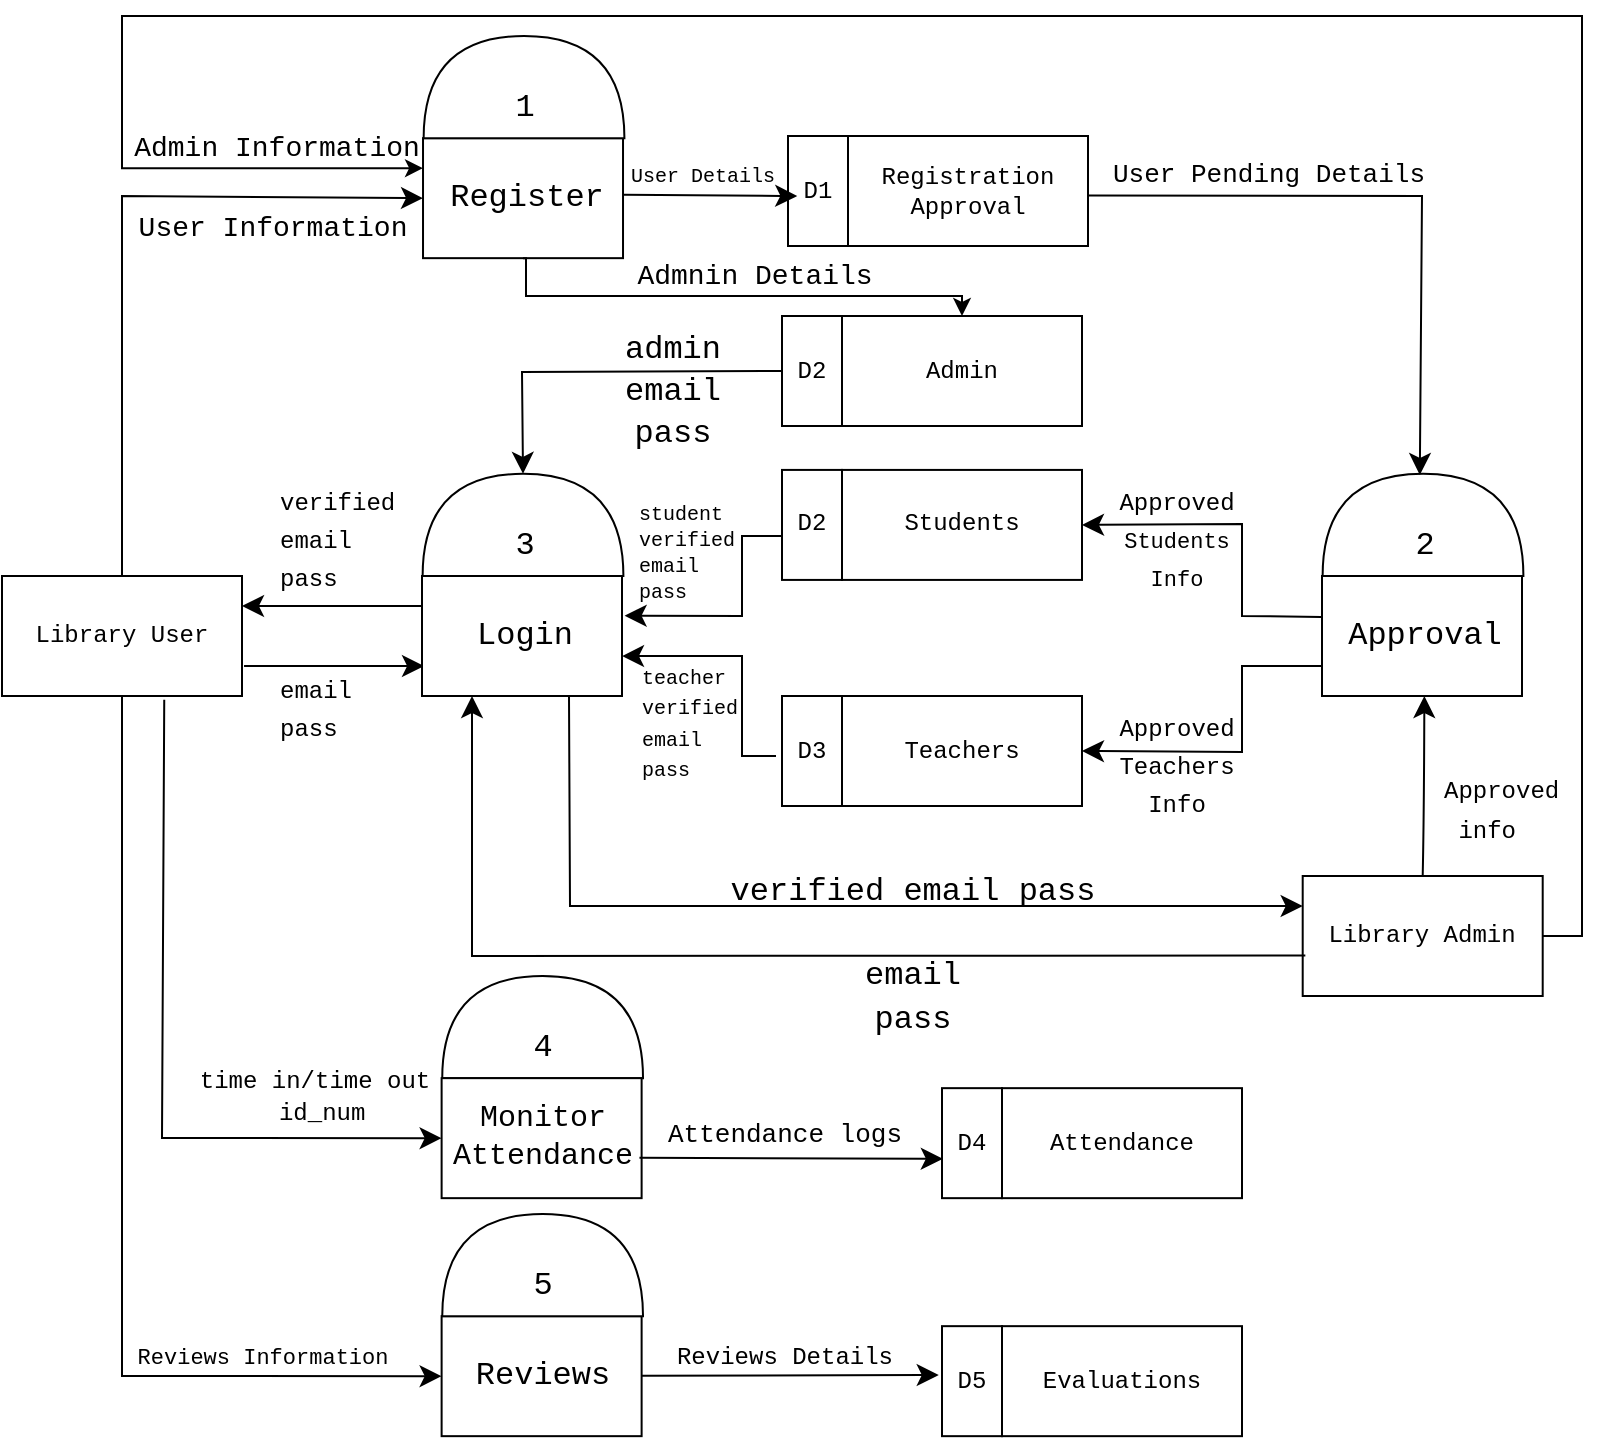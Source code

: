 <mxfile version="24.7.17">
  <diagram name="Page-1" id="GqMZiqfUwNPtbt659hKj">
    <mxGraphModel dx="2457" dy="1057" grid="1" gridSize="10" guides="1" tooltips="1" connect="1" arrows="1" fold="1" page="0" pageScale="1" pageWidth="827" pageHeight="1169" math="0" shadow="0">
      <root>
        <mxCell id="0" />
        <mxCell id="1" parent="0" />
        <mxCell id="muXEsNCiM2LmNspon1gy-124" style="edgeStyle=none;curved=0;rounded=0;orthogonalLoop=1;jettySize=auto;html=1;strokeColor=default;align=center;verticalAlign=middle;fontFamily=Helvetica;fontSize=12;fontColor=default;labelBackgroundColor=default;startSize=8;endArrow=classic;endSize=8;" parent="1" edge="1">
          <mxGeometry relative="1" as="geometry">
            <mxPoint x="-698.98" y="15" as="sourcePoint" />
            <mxPoint x="-608.98" y="15" as="targetPoint" />
          </mxGeometry>
        </mxCell>
        <mxCell id="muXEsNCiM2LmNspon1gy-2" value="Library User" style="rounded=0;whiteSpace=wrap;html=1;fontFamily=Courier New;" parent="1" vertex="1">
          <mxGeometry x="-820" y="-30" width="120" height="60" as="geometry" />
        </mxCell>
        <mxCell id="muXEsNCiM2LmNspon1gy-8" value="" style="rounded=0;whiteSpace=wrap;html=1;fontFamily=Courier New;" parent="1" vertex="1">
          <mxGeometry x="-610" y="-30" width="100" height="60" as="geometry" />
        </mxCell>
        <mxCell id="muXEsNCiM2LmNspon1gy-9" value="" style="shape=or;whiteSpace=wrap;html=1;rotation=-90;fontFamily=Courier New;" parent="1" vertex="1">
          <mxGeometry x="-585.04" y="-105.73" width="51.09" height="100.39" as="geometry" />
        </mxCell>
        <mxCell id="muXEsNCiM2LmNspon1gy-10" style="edgeStyle=none;curved=1;rounded=0;orthogonalLoop=1;jettySize=auto;html=1;exitX=0;exitY=0.5;exitDx=0;exitDy=0;fontSize=12;startSize=8;endSize=8;fontFamily=Courier New;" parent="1" source="muXEsNCiM2LmNspon1gy-8" target="muXEsNCiM2LmNspon1gy-8" edge="1">
          <mxGeometry relative="1" as="geometry" />
        </mxCell>
        <mxCell id="muXEsNCiM2LmNspon1gy-11" value="3" style="text;html=1;align=center;verticalAlign=middle;resizable=0;points=[];autosize=1;strokeColor=none;fillColor=none;fontSize=16;fontFamily=Courier New;" parent="1" vertex="1">
          <mxGeometry x="-574.49" y="-60" width="30" height="30" as="geometry" />
        </mxCell>
        <mxCell id="muXEsNCiM2LmNspon1gy-21" value="Login" style="text;html=1;align=center;verticalAlign=middle;resizable=0;points=[];autosize=1;strokeColor=none;fillColor=none;fontSize=16;fontFamily=Courier New;" parent="1" vertex="1">
          <mxGeometry x="-593.98" y="-15.0" width="70" height="30" as="geometry" />
        </mxCell>
        <mxCell id="muXEsNCiM2LmNspon1gy-25" value="" style="endArrow=classic;html=1;rounded=0;fontSize=12;startSize=8;endSize=8;curved=0;exitX=0.5;exitY=0;exitDx=0;exitDy=0;entryX=0;entryY=0.5;entryDx=0;entryDy=0;fontFamily=Courier New;" parent="1" source="muXEsNCiM2LmNspon1gy-2" target="muXEsNCiM2LmNspon1gy-3" edge="1">
          <mxGeometry width="50" height="50" relative="1" as="geometry">
            <mxPoint x="-630" y="-50" as="sourcePoint" />
            <mxPoint x="-580" y="-100" as="targetPoint" />
            <Array as="points">
              <mxPoint x="-760" y="-220" />
            </Array>
          </mxGeometry>
        </mxCell>
        <mxCell id="muXEsNCiM2LmNspon1gy-26" value="&lt;font style=&quot;font-size: 14px;&quot;&gt;User Information&lt;/font&gt;" style="text;html=1;align=center;verticalAlign=middle;resizable=0;points=[];autosize=1;strokeColor=none;fillColor=none;fontSize=14;fontFamily=Courier New;" parent="1" vertex="1">
          <mxGeometry x="-765.19" y="-218.92" width="160" height="30" as="geometry" />
        </mxCell>
        <mxCell id="9JssauwYzr97pgD70qF6-2" style="edgeStyle=orthogonalEdgeStyle;rounded=0;orthogonalLoop=1;jettySize=auto;html=1;exitX=1;exitY=0.5;exitDx=0;exitDy=0;entryX=0;entryY=0.25;entryDx=0;entryDy=0;" edge="1" parent="1" source="muXEsNCiM2LmNspon1gy-27" target="muXEsNCiM2LmNspon1gy-3">
          <mxGeometry relative="1" as="geometry">
            <Array as="points">
              <mxPoint x="-30" y="150" />
              <mxPoint x="-30" y="-310" />
              <mxPoint x="-760" y="-310" />
              <mxPoint x="-760" y="-234" />
            </Array>
          </mxGeometry>
        </mxCell>
        <mxCell id="muXEsNCiM2LmNspon1gy-27" value="Library Admin" style="rounded=0;whiteSpace=wrap;html=1;fontFamily=Courier New;" parent="1" vertex="1">
          <mxGeometry x="-169.65" y="120" width="120" height="60" as="geometry" />
        </mxCell>
        <mxCell id="muXEsNCiM2LmNspon1gy-31" value="" style="group;fontFamily=Courier New;" parent="1" vertex="1" connectable="0">
          <mxGeometry x="-427" y="-250" width="150" height="85" as="geometry" />
        </mxCell>
        <mxCell id="muXEsNCiM2LmNspon1gy-29" value="Registration Approval" style="whiteSpace=wrap;html=1;fontFamily=Courier New;" parent="muXEsNCiM2LmNspon1gy-31" vertex="1">
          <mxGeometry x="30" width="120" height="55" as="geometry" />
        </mxCell>
        <mxCell id="muXEsNCiM2LmNspon1gy-30" value="D1" style="rounded=0;whiteSpace=wrap;html=1;fontFamily=Courier New;" parent="muXEsNCiM2LmNspon1gy-31" vertex="1">
          <mxGeometry width="30" height="55" as="geometry" />
        </mxCell>
        <mxCell id="9JssauwYzr97pgD70qF6-6" value="&lt;font style=&quot;font-size: 14px;&quot;&gt;Admnin Details&lt;/font&gt;" style="text;html=1;align=center;verticalAlign=middle;resizable=0;points=[];autosize=1;strokeColor=none;fillColor=none;fontSize=14;fontFamily=Courier New;" vertex="1" parent="muXEsNCiM2LmNspon1gy-31">
          <mxGeometry x="-87" y="55" width="140" height="30" as="geometry" />
        </mxCell>
        <mxCell id="muXEsNCiM2LmNspon1gy-35" value="" style="group;fontFamily=Courier New;" parent="1" vertex="1" connectable="0">
          <mxGeometry x="-430" y="-83.04" width="150" height="55" as="geometry" />
        </mxCell>
        <mxCell id="muXEsNCiM2LmNspon1gy-36" value="Students" style="whiteSpace=wrap;html=1;fontFamily=Courier New;" parent="muXEsNCiM2LmNspon1gy-35" vertex="1">
          <mxGeometry x="30" width="120" height="55" as="geometry" />
        </mxCell>
        <mxCell id="muXEsNCiM2LmNspon1gy-37" value="D2" style="rounded=0;whiteSpace=wrap;html=1;fontFamily=Courier New;" parent="muXEsNCiM2LmNspon1gy-35" vertex="1">
          <mxGeometry width="30" height="55" as="geometry" />
        </mxCell>
        <mxCell id="muXEsNCiM2LmNspon1gy-38" value="" style="group;fontFamily=Courier New;" parent="1" vertex="1" connectable="0">
          <mxGeometry x="-430" y="30.0" width="150" height="55" as="geometry" />
        </mxCell>
        <mxCell id="muXEsNCiM2LmNspon1gy-39" value="Teachers" style="whiteSpace=wrap;html=1;fontFamily=Courier New;" parent="muXEsNCiM2LmNspon1gy-38" vertex="1">
          <mxGeometry x="30" width="120" height="55" as="geometry" />
        </mxCell>
        <mxCell id="muXEsNCiM2LmNspon1gy-40" value="D3" style="rounded=0;whiteSpace=wrap;html=1;fontFamily=Courier New;" parent="muXEsNCiM2LmNspon1gy-38" vertex="1">
          <mxGeometry width="30" height="55" as="geometry" />
        </mxCell>
        <mxCell id="muXEsNCiM2LmNspon1gy-52" value="" style="endArrow=classic;html=1;rounded=0;fontSize=12;startSize=8;endSize=8;curved=0;exitX=0;exitY=0.5;exitDx=0;exitDy=0;entryX=1;entryY=0.5;entryDx=0;entryDy=0;fontFamily=Courier New;" parent="1" edge="1">
          <mxGeometry width="50" height="50" relative="1" as="geometry">
            <mxPoint x="-610" y="-15" as="sourcePoint" />
            <mxPoint x="-700" y="-15" as="targetPoint" />
            <Array as="points" />
          </mxGeometry>
        </mxCell>
        <mxCell id="muXEsNCiM2LmNspon1gy-53" value="&lt;span style=&quot;font-size: 12px;&quot;&gt;verified&amp;nbsp;&lt;/span&gt;&lt;div&gt;&lt;span style=&quot;font-size: 12px;&quot;&gt;email&lt;/span&gt;&lt;/div&gt;&lt;div&gt;&lt;span style=&quot;font-size: 12px;&quot;&gt;pass&lt;/span&gt;&lt;/div&gt;" style="text;html=1;align=left;verticalAlign=middle;resizable=0;points=[];autosize=1;strokeColor=none;fillColor=none;fontSize=16;fontFamily=Courier New;" parent="1" vertex="1">
          <mxGeometry x="-682.98" y="-83.04" width="90" height="70" as="geometry" />
        </mxCell>
        <mxCell id="muXEsNCiM2LmNspon1gy-54" value="" style="group;fontFamily=Courier New;" parent="1" vertex="1" connectable="0">
          <mxGeometry x="-600.19" y="289.0" width="100.7" height="111.08" as="geometry" />
        </mxCell>
        <mxCell id="muXEsNCiM2LmNspon1gy-12" value="" style="rounded=0;whiteSpace=wrap;html=1;fontFamily=Courier New;" parent="muXEsNCiM2LmNspon1gy-54" vertex="1">
          <mxGeometry y="51.08" width="100" height="60" as="geometry" />
        </mxCell>
        <mxCell id="muXEsNCiM2LmNspon1gy-13" value="" style="shape=or;whiteSpace=wrap;html=1;rotation=-90;fontFamily=Courier New;" parent="muXEsNCiM2LmNspon1gy-54" vertex="1">
          <mxGeometry x="24.96" y="-24.65" width="51.09" height="100.39" as="geometry" />
        </mxCell>
        <mxCell id="muXEsNCiM2LmNspon1gy-14" style="edgeStyle=none;curved=1;rounded=0;orthogonalLoop=1;jettySize=auto;html=1;exitX=0;exitY=0.5;exitDx=0;exitDy=0;fontSize=12;startSize=8;endSize=8;fontFamily=Courier New;" parent="muXEsNCiM2LmNspon1gy-54" source="muXEsNCiM2LmNspon1gy-12" target="muXEsNCiM2LmNspon1gy-12" edge="1">
          <mxGeometry relative="1" as="geometry" />
        </mxCell>
        <mxCell id="muXEsNCiM2LmNspon1gy-15" value="5" style="text;html=1;align=center;verticalAlign=middle;resizable=0;points=[];autosize=1;strokeColor=none;fillColor=none;fontSize=16;fontFamily=Courier New;" parent="muXEsNCiM2LmNspon1gy-54" vertex="1">
          <mxGeometry x="35.51" y="21.08" width="30" height="30" as="geometry" />
        </mxCell>
        <mxCell id="muXEsNCiM2LmNspon1gy-22" value="Reviews" style="text;html=1;align=center;verticalAlign=middle;resizable=0;points=[];autosize=1;strokeColor=none;fillColor=none;fontSize=16;fontFamily=Courier New;" parent="muXEsNCiM2LmNspon1gy-54" vertex="1">
          <mxGeometry x="5.51" y="66.08" width="90" height="30" as="geometry" />
        </mxCell>
        <mxCell id="muXEsNCiM2LmNspon1gy-55" value="" style="endArrow=classic;html=1;rounded=0;fontSize=12;startSize=8;endSize=8;curved=0;entryX=0;entryY=0.5;entryDx=0;entryDy=0;fontFamily=Courier New;" parent="1" source="muXEsNCiM2LmNspon1gy-2" target="muXEsNCiM2LmNspon1gy-12" edge="1">
          <mxGeometry width="50" height="50" relative="1" as="geometry">
            <mxPoint x="-730" y="150" as="sourcePoint" />
            <mxPoint x="-760" y="210" as="targetPoint" />
            <Array as="points">
              <mxPoint x="-760" y="370" />
            </Array>
          </mxGeometry>
        </mxCell>
        <mxCell id="muXEsNCiM2LmNspon1gy-56" value="&lt;font style=&quot;font-size: 11px;&quot;&gt;Reviews Information&lt;/font&gt;" style="text;html=1;align=center;verticalAlign=middle;resizable=0;points=[];autosize=1;strokeColor=none;fillColor=none;fontSize=16;fontFamily=Courier New;" parent="1" vertex="1">
          <mxGeometry x="-765" y="345.08" width="150" height="30" as="geometry" />
        </mxCell>
        <mxCell id="muXEsNCiM2LmNspon1gy-57" value="" style="group;fontFamily=Courier New;" parent="1" vertex="1" connectable="0">
          <mxGeometry x="-350" y="345.08" width="150" height="55" as="geometry" />
        </mxCell>
        <mxCell id="muXEsNCiM2LmNspon1gy-58" value="Evaluations" style="whiteSpace=wrap;html=1;fontFamily=Courier New;" parent="muXEsNCiM2LmNspon1gy-57" vertex="1">
          <mxGeometry x="30" width="120" height="55" as="geometry" />
        </mxCell>
        <mxCell id="muXEsNCiM2LmNspon1gy-59" value="D5" style="rounded=0;whiteSpace=wrap;html=1;fontFamily=Courier New;" parent="muXEsNCiM2LmNspon1gy-57" vertex="1">
          <mxGeometry width="30" height="55" as="geometry" />
        </mxCell>
        <mxCell id="muXEsNCiM2LmNspon1gy-62" value="&lt;font style=&quot;font-size: 12px;&quot;&gt;Reviews D&lt;/font&gt;&lt;span style=&quot;font-size: 12px; background-color: initial;&quot;&gt;etails&lt;/span&gt;" style="text;html=1;align=center;verticalAlign=middle;resizable=0;points=[];autosize=1;strokeColor=none;fillColor=none;fontSize=16;fontFamily=Courier New;" parent="1" vertex="1">
          <mxGeometry x="-494.49" y="345.08" width="130" height="30" as="geometry" />
        </mxCell>
        <mxCell id="muXEsNCiM2LmNspon1gy-69" value="" style="group;fontFamily=Courier New;" parent="1" vertex="1" connectable="0">
          <mxGeometry x="-600.19" y="170.0" width="110.51" height="111.08" as="geometry" />
        </mxCell>
        <mxCell id="muXEsNCiM2LmNspon1gy-17" value="" style="shape=or;whiteSpace=wrap;html=1;rotation=-90;fontFamily=Courier New;" parent="muXEsNCiM2LmNspon1gy-69" vertex="1">
          <mxGeometry x="24.96" y="-24.65" width="51.09" height="100.39" as="geometry" />
        </mxCell>
        <mxCell id="muXEsNCiM2LmNspon1gy-68" value="" style="group;fontFamily=Courier New;" parent="muXEsNCiM2LmNspon1gy-69" vertex="1" connectable="0">
          <mxGeometry y="21.08" width="110.51" height="90" as="geometry" />
        </mxCell>
        <mxCell id="muXEsNCiM2LmNspon1gy-16" value="" style="rounded=0;whiteSpace=wrap;html=1;fontFamily=Courier New;" parent="muXEsNCiM2LmNspon1gy-68" vertex="1">
          <mxGeometry y="30" width="100" height="60" as="geometry" />
        </mxCell>
        <mxCell id="muXEsNCiM2LmNspon1gy-18" style="edgeStyle=none;curved=1;rounded=0;orthogonalLoop=1;jettySize=auto;html=1;exitX=0;exitY=0.5;exitDx=0;exitDy=0;fontSize=12;startSize=8;endSize=8;fontFamily=Courier New;" parent="muXEsNCiM2LmNspon1gy-68" source="muXEsNCiM2LmNspon1gy-16" target="muXEsNCiM2LmNspon1gy-16" edge="1">
          <mxGeometry relative="1" as="geometry" />
        </mxCell>
        <mxCell id="muXEsNCiM2LmNspon1gy-19" value="4" style="text;html=1;align=center;verticalAlign=middle;resizable=0;points=[];autosize=1;strokeColor=none;fillColor=none;fontSize=16;fontFamily=Courier New;" parent="muXEsNCiM2LmNspon1gy-68" vertex="1">
          <mxGeometry x="35.51" width="30" height="30" as="geometry" />
        </mxCell>
        <mxCell id="muXEsNCiM2LmNspon1gy-23" value="&lt;div style=&quot;font-size: 15px;&quot;&gt;&lt;font style=&quot;font-size: 15px;&quot;&gt;Monitor&lt;/font&gt;&lt;/div&gt;&lt;font style=&quot;font-size: 15px;&quot;&gt;Attendance&lt;/font&gt;" style="text;html=1;align=center;verticalAlign=middle;resizable=0;points=[];autosize=1;strokeColor=none;fillColor=none;fontSize=16;fontFamily=Courier New;" parent="muXEsNCiM2LmNspon1gy-68" vertex="1">
          <mxGeometry x="-4.49" y="35" width="110" height="50" as="geometry" />
        </mxCell>
        <mxCell id="muXEsNCiM2LmNspon1gy-72" value="" style="edgeStyle=none;curved=1;rounded=0;orthogonalLoop=1;jettySize=auto;html=1;fontSize=12;startSize=8;endSize=8;entryX=-0.054;entryY=0.444;entryDx=0;entryDy=0;entryPerimeter=0;fontFamily=Courier New;" parent="1" source="muXEsNCiM2LmNspon1gy-12" target="muXEsNCiM2LmNspon1gy-59" edge="1">
          <mxGeometry relative="1" as="geometry" />
        </mxCell>
        <mxCell id="muXEsNCiM2LmNspon1gy-75" value="" style="endArrow=classic;html=1;rounded=0;fontSize=12;startSize=8;endSize=8;curved=0;exitX=0.676;exitY=1.031;exitDx=0;exitDy=0;exitPerimeter=0;fontFamily=Courier New;entryX=0;entryY=0.5;entryDx=0;entryDy=0;" parent="1" source="muXEsNCiM2LmNspon1gy-2" target="muXEsNCiM2LmNspon1gy-16" edge="1">
          <mxGeometry width="50" height="50" relative="1" as="geometry">
            <mxPoint x="-610" y="220" as="sourcePoint" />
            <mxPoint x="-570" y="140" as="targetPoint" />
            <Array as="points">
              <mxPoint x="-740" y="251" />
            </Array>
          </mxGeometry>
        </mxCell>
        <mxCell id="muXEsNCiM2LmNspon1gy-76" value="&lt;div style=&quot;font-size: 12px;&quot;&gt;&lt;br&gt;&lt;/div&gt;" style="text;html=1;align=left;verticalAlign=middle;resizable=0;points=[];autosize=1;strokeColor=none;fillColor=none;fontSize=16;fontFamily=Courier New;" parent="1" vertex="1">
          <mxGeometry x="-707.98" y="204" width="20" height="30" as="geometry" />
        </mxCell>
        <mxCell id="muXEsNCiM2LmNspon1gy-78" value="" style="group;fontFamily=Courier New;" parent="1" vertex="1" connectable="0">
          <mxGeometry x="-350" y="226.08" width="150" height="55" as="geometry" />
        </mxCell>
        <mxCell id="muXEsNCiM2LmNspon1gy-79" value="Attendance" style="whiteSpace=wrap;html=1;fontFamily=Courier New;" parent="muXEsNCiM2LmNspon1gy-78" vertex="1">
          <mxGeometry x="30" width="120" height="55" as="geometry" />
        </mxCell>
        <mxCell id="muXEsNCiM2LmNspon1gy-80" value="D4" style="rounded=0;whiteSpace=wrap;html=1;fontFamily=Courier New;" parent="muXEsNCiM2LmNspon1gy-78" vertex="1">
          <mxGeometry width="30" height="55" as="geometry" />
        </mxCell>
        <mxCell id="muXEsNCiM2LmNspon1gy-81" value="" style="endArrow=classic;html=1;rounded=0;fontSize=12;startSize=8;endSize=8;curved=1;entryX=0.014;entryY=0.642;entryDx=0;entryDy=0;fontFamily=Courier New;entryPerimeter=0;exitX=0.989;exitY=0.663;exitDx=0;exitDy=0;exitPerimeter=0;" parent="1" source="muXEsNCiM2LmNspon1gy-16" target="muXEsNCiM2LmNspon1gy-80" edge="1">
          <mxGeometry width="50" height="50" relative="1" as="geometry">
            <mxPoint x="-502.0" y="233.0" as="sourcePoint" />
            <mxPoint x="-357.3" y="233.57" as="targetPoint" />
          </mxGeometry>
        </mxCell>
        <mxCell id="muXEsNCiM2LmNspon1gy-82" value="&lt;font style=&quot;font-size: 13px;&quot;&gt;Attendance logs&lt;/font&gt;" style="text;html=1;align=center;verticalAlign=middle;resizable=0;points=[];autosize=1;strokeColor=none;fillColor=none;fontSize=16;fontFamily=Courier New;" parent="1" vertex="1">
          <mxGeometry x="-499.49" y="234" width="140" height="30" as="geometry" />
        </mxCell>
        <mxCell id="muXEsNCiM2LmNspon1gy-83" value="" style="group;fontFamily=Courier New;" parent="1" vertex="1" connectable="0">
          <mxGeometry x="-160" y="-81.08" width="100.7" height="111.08" as="geometry" />
        </mxCell>
        <mxCell id="muXEsNCiM2LmNspon1gy-84" value="" style="rounded=0;whiteSpace=wrap;html=1;fontFamily=Courier New;" parent="muXEsNCiM2LmNspon1gy-83" vertex="1">
          <mxGeometry y="51.08" width="100" height="60" as="geometry" />
        </mxCell>
        <mxCell id="muXEsNCiM2LmNspon1gy-85" value="" style="shape=or;whiteSpace=wrap;html=1;rotation=-90;fontFamily=Courier New;" parent="muXEsNCiM2LmNspon1gy-83" vertex="1">
          <mxGeometry x="24.96" y="-24.65" width="51.09" height="100.39" as="geometry" />
        </mxCell>
        <mxCell id="muXEsNCiM2LmNspon1gy-86" style="edgeStyle=none;curved=1;rounded=0;orthogonalLoop=1;jettySize=auto;html=1;exitX=0;exitY=0.5;exitDx=0;exitDy=0;fontSize=12;startSize=8;endSize=8;fontFamily=Courier New;" parent="muXEsNCiM2LmNspon1gy-83" source="muXEsNCiM2LmNspon1gy-84" target="muXEsNCiM2LmNspon1gy-84" edge="1">
          <mxGeometry relative="1" as="geometry" />
        </mxCell>
        <mxCell id="muXEsNCiM2LmNspon1gy-87" value="2" style="text;html=1;align=center;verticalAlign=middle;resizable=0;points=[];autosize=1;strokeColor=none;fillColor=none;fontSize=16;fontFamily=Courier New;" parent="muXEsNCiM2LmNspon1gy-83" vertex="1">
          <mxGeometry x="35.51" y="21.08" width="30" height="30" as="geometry" />
        </mxCell>
        <mxCell id="muXEsNCiM2LmNspon1gy-88" value="Approval" style="text;html=1;align=center;verticalAlign=middle;resizable=0;points=[];autosize=1;strokeColor=none;fillColor=none;fontSize=16;fontFamily=Courier New;" parent="muXEsNCiM2LmNspon1gy-83" vertex="1">
          <mxGeometry x="0.51" y="66.08" width="100" height="30" as="geometry" />
        </mxCell>
        <mxCell id="muXEsNCiM2LmNspon1gy-92" value="" style="endArrow=classic;html=1;rounded=0;fontSize=12;startSize=8;endSize=8;curved=0;fontFamily=Courier New;exitX=1.002;exitY=0.471;exitDx=0;exitDy=0;exitPerimeter=0;" parent="1" source="muXEsNCiM2LmNspon1gy-3" edge="1">
          <mxGeometry width="50" height="50" relative="1" as="geometry">
            <mxPoint x="-502" y="-219.54" as="sourcePoint" />
            <mxPoint x="-422.38" y="-220" as="targetPoint" />
          </mxGeometry>
        </mxCell>
        <mxCell id="muXEsNCiM2LmNspon1gy-93" value="&lt;font style=&quot;font-size: 10px;&quot;&gt;User Details&lt;/font&gt;" style="text;html=1;align=center;verticalAlign=middle;resizable=0;points=[];autosize=1;strokeColor=none;fillColor=none;fontSize=16;fontFamily=Courier New;" parent="1" vertex="1">
          <mxGeometry x="-519.98" y="-246" width="100" height="30" as="geometry" />
        </mxCell>
        <mxCell id="muXEsNCiM2LmNspon1gy-94" value="" style="endArrow=classic;html=1;rounded=0;fontSize=12;startSize=8;endSize=8;curved=0;exitX=1;exitY=0.542;exitDx=0;exitDy=0;entryX=0.994;entryY=0.831;entryDx=0;entryDy=0;entryPerimeter=0;fontFamily=Courier New;exitPerimeter=0;" parent="1" source="muXEsNCiM2LmNspon1gy-29" edge="1">
          <mxGeometry width="50" height="50" relative="1" as="geometry">
            <mxPoint x="-270.98" y="-223.5" as="sourcePoint" />
            <mxPoint x="-111.085" y="-80.508" as="targetPoint" />
            <Array as="points">
              <mxPoint x="-110" y="-220" />
            </Array>
          </mxGeometry>
        </mxCell>
        <mxCell id="muXEsNCiM2LmNspon1gy-108" value="&lt;font style=&quot;font-size: 13px;&quot;&gt;User Pending Details&lt;/font&gt;" style="text;html=1;align=center;verticalAlign=middle;resizable=0;points=[];autosize=1;strokeColor=none;fillColor=none;fontSize=16;fontFamily=Courier New;" parent="1" vertex="1">
          <mxGeometry x="-277" y="-246" width="180" height="30" as="geometry" />
        </mxCell>
        <mxCell id="muXEsNCiM2LmNspon1gy-109" value="" style="endArrow=classic;html=1;rounded=0;fontSize=12;startSize=8;endSize=8;curved=1;exitX=0.5;exitY=0;exitDx=0;exitDy=0;fontFamily=Courier New;" parent="1" source="muXEsNCiM2LmNspon1gy-27" edge="1">
          <mxGeometry width="50" height="50" relative="1" as="geometry">
            <mxPoint x="-208.82" y="198.58" as="sourcePoint" />
            <mxPoint x="-108.82" y="30" as="targetPoint" />
            <Array as="points">
              <mxPoint x="-109" y="90" />
            </Array>
          </mxGeometry>
        </mxCell>
        <mxCell id="muXEsNCiM2LmNspon1gy-110" value="&lt;font style=&quot;font-size: 12px;&quot;&gt;Approved&lt;/font&gt;&lt;div&gt;&lt;font style=&quot;font-size: 12px;&quot;&gt;&amp;nbsp;info&lt;/font&gt;&lt;/div&gt;" style="text;html=1;align=left;verticalAlign=middle;resizable=0;points=[];autosize=1;strokeColor=none;fillColor=none;fontSize=16;fontFamily=Courier New;" parent="1" vertex="1">
          <mxGeometry x="-101" y="61.66" width="80" height="50" as="geometry" />
        </mxCell>
        <mxCell id="muXEsNCiM2LmNspon1gy-111" value="" style="endArrow=classic;html=1;rounded=0;fontSize=12;startSize=8;endSize=8;curved=0;exitX=-0.005;exitY=0.341;exitDx=0;exitDy=0;entryX=1;entryY=0.5;entryDx=0;entryDy=0;exitPerimeter=0;fontFamily=Courier New;" parent="1" source="muXEsNCiM2LmNspon1gy-84" target="muXEsNCiM2LmNspon1gy-36" edge="1">
          <mxGeometry width="50" height="50" relative="1" as="geometry">
            <mxPoint x="-240" y="70" as="sourcePoint" />
            <mxPoint x="-190" y="20" as="targetPoint" />
            <Array as="points">
              <mxPoint x="-200" y="-10" />
              <mxPoint x="-200" y="-56" />
            </Array>
          </mxGeometry>
        </mxCell>
        <mxCell id="muXEsNCiM2LmNspon1gy-112" value="" style="endArrow=classic;html=1;rounded=0;fontSize=12;startSize=8;endSize=8;curved=0;exitX=0;exitY=0.75;exitDx=0;exitDy=0;entryX=1;entryY=0.5;entryDx=0;entryDy=0;fontFamily=Courier New;" parent="1" source="muXEsNCiM2LmNspon1gy-84" target="muXEsNCiM2LmNspon1gy-39" edge="1">
          <mxGeometry width="50" height="50" relative="1" as="geometry">
            <mxPoint x="-240" y="40" as="sourcePoint" />
            <mxPoint x="-190" y="-10" as="targetPoint" />
            <Array as="points">
              <mxPoint x="-200" y="15" />
              <mxPoint x="-200" y="58" />
            </Array>
          </mxGeometry>
        </mxCell>
        <mxCell id="muXEsNCiM2LmNspon1gy-113" value="&lt;font&gt;&lt;font style=&quot;font-size: 12px;&quot;&gt;Approved&lt;/font&gt;&lt;/font&gt;&lt;div&gt;&lt;font size=&quot;1&quot;&gt;&lt;font style=&quot;&quot;&gt;&lt;/font&gt;&lt;font style=&quot;font-size: 11px;&quot;&gt;Students&lt;/font&gt;&lt;/font&gt;&lt;/div&gt;&lt;div&gt;&lt;span style=&quot;font-size: 11px;&quot;&gt;Info&lt;/span&gt;&lt;/div&gt;" style="text;html=1;align=center;verticalAlign=middle;resizable=0;points=[];autosize=1;strokeColor=none;fillColor=none;fontSize=16;fontFamily=Courier New;" parent="1" vertex="1">
          <mxGeometry x="-273" y="-83.04" width="80" height="70" as="geometry" />
        </mxCell>
        <mxCell id="muXEsNCiM2LmNspon1gy-114" value="&lt;font&gt;&lt;font style=&quot;font-size: 12px;&quot;&gt;Approved&lt;/font&gt;&lt;/font&gt;&lt;div&gt;&lt;font&gt;&lt;font style=&quot;font-size: 12px;&quot;&gt;Teachers&lt;/font&gt;&lt;/font&gt;&lt;/div&gt;&lt;div&gt;&lt;font&gt;&lt;font style=&quot;font-size: 12px;&quot;&gt;Info&lt;/font&gt;&lt;/font&gt;&lt;/div&gt;" style="text;html=1;align=center;verticalAlign=middle;resizable=0;points=[];autosize=1;strokeColor=none;fillColor=none;fontSize=16;fontFamily=Courier New;" parent="1" vertex="1">
          <mxGeometry x="-273" y="30.0" width="80" height="70" as="geometry" />
        </mxCell>
        <mxCell id="muXEsNCiM2LmNspon1gy-116" value="" style="endArrow=classic;html=1;rounded=0;fontSize=12;startSize=8;endSize=8;curved=0;exitX=0;exitY=0.601;exitDx=0;exitDy=0;entryX=1.013;entryY=0.331;entryDx=0;entryDy=0;entryPerimeter=0;exitPerimeter=0;" parent="1" source="muXEsNCiM2LmNspon1gy-37" target="muXEsNCiM2LmNspon1gy-8" edge="1">
          <mxGeometry width="50" height="50" relative="1" as="geometry">
            <mxPoint x="-220" y="50" as="sourcePoint" />
            <mxPoint x="-170" as="targetPoint" />
            <Array as="points">
              <mxPoint x="-450" y="-50" />
              <mxPoint x="-450" y="-10" />
            </Array>
          </mxGeometry>
        </mxCell>
        <mxCell id="muXEsNCiM2LmNspon1gy-118" value="" style="endArrow=classic;html=1;rounded=0;strokeColor=default;align=center;verticalAlign=middle;fontFamily=Helvetica;fontSize=12;fontColor=default;labelBackgroundColor=default;startSize=8;endSize=8;curved=0;exitX=-0.1;exitY=0.545;exitDx=0;exitDy=0;exitPerimeter=0;entryX=1;entryY=0.667;entryDx=0;entryDy=0;entryPerimeter=0;" parent="1" source="muXEsNCiM2LmNspon1gy-40" target="muXEsNCiM2LmNspon1gy-8" edge="1">
          <mxGeometry width="50" height="50" relative="1" as="geometry">
            <mxPoint x="-520" y="40" as="sourcePoint" />
            <mxPoint x="-470" y="-10" as="targetPoint" />
            <Array as="points">
              <mxPoint x="-450" y="60" />
              <mxPoint x="-450" y="10" />
            </Array>
          </mxGeometry>
        </mxCell>
        <mxCell id="muXEsNCiM2LmNspon1gy-120" value="&lt;font style=&quot;font-size: 10px;&quot; face=&quot;Courier New&quot;&gt;student&amp;nbsp;&lt;/font&gt;&lt;div style=&quot;text-align: left; font-size: 10px;&quot;&gt;&lt;font style=&quot;font-size: 10px;&quot; face=&quot;Courier New&quot;&gt;verified&lt;/font&gt;&lt;/div&gt;&lt;div style=&quot;text-align: left; font-size: 10px;&quot;&gt;&lt;font style=&quot;font-size: 10px;&quot; face=&quot;Courier New&quot;&gt;email&lt;/font&gt;&lt;/div&gt;&lt;div style=&quot;text-align: left; font-size: 10px;&quot;&gt;&lt;font style=&quot;font-size: 10px;&quot; face=&quot;Courier New&quot;&gt;pass&lt;/font&gt;&lt;/div&gt;" style="text;html=1;align=center;verticalAlign=middle;resizable=0;points=[];autosize=1;strokeColor=none;fillColor=none;fontSize=12;fontFamily=Helvetica;fontColor=default;labelBackgroundColor=none;" parent="1" vertex="1">
          <mxGeometry x="-513" y="-78.34" width="70" height="70" as="geometry" />
        </mxCell>
        <mxCell id="muXEsNCiM2LmNspon1gy-122" value="&lt;font face=&quot;Courier New&quot;&gt;&lt;span style=&quot;font-size: 10px;&quot;&gt;teacher&amp;nbsp;&lt;/span&gt;&lt;/font&gt;&lt;div&gt;&lt;font face=&quot;Courier New&quot;&gt;&lt;span style=&quot;font-size: 10px;&quot;&gt;verified&lt;/span&gt;&lt;/font&gt;&lt;/div&gt;&lt;div&gt;&lt;font face=&quot;Courier New&quot;&gt;&lt;span style=&quot;font-size: 10px;&quot;&gt;email&lt;/span&gt;&lt;/font&gt;&lt;/div&gt;&lt;div style=&quot;&quot;&gt;&lt;font face=&quot;Courier New&quot;&gt;&lt;span style=&quot;font-size: 10px;&quot;&gt;pass&lt;/span&gt;&lt;/font&gt;&lt;/div&gt;" style="text;html=1;align=left;verticalAlign=middle;resizable=0;points=[];autosize=1;strokeColor=none;fillColor=none;fontSize=12;fontFamily=Helvetica;fontColor=default;labelBackgroundColor=none;" parent="1" vertex="1">
          <mxGeometry x="-502" y="2.5" width="70" height="80" as="geometry" />
        </mxCell>
        <mxCell id="muXEsNCiM2LmNspon1gy-125" value="&lt;br&gt;&lt;div&gt;&lt;span style=&quot;font-size: 12px;&quot;&gt;email&lt;/span&gt;&lt;/div&gt;&lt;div&gt;&lt;span style=&quot;font-size: 12px;&quot;&gt;pass&lt;/span&gt;&lt;/div&gt;" style="text;html=1;align=left;verticalAlign=middle;resizable=0;points=[];autosize=1;strokeColor=none;fillColor=none;fontSize=16;fontFamily=Courier New;" parent="1" vertex="1">
          <mxGeometry x="-682.98" y="-8.34" width="60" height="70" as="geometry" />
        </mxCell>
        <mxCell id="muXEsNCiM2LmNspon1gy-128" value="&lt;font face=&quot;Courier New&quot;&gt;time in/time out&lt;/font&gt;&lt;div&gt;&lt;font face=&quot;Courier New&quot;&gt;&amp;nbsp;id_num&lt;/font&gt;&lt;/div&gt;" style="text;html=1;align=center;verticalAlign=middle;resizable=0;points=[];autosize=1;strokeColor=none;fillColor=none;fontSize=12;fontFamily=Helvetica;fontColor=default;labelBackgroundColor=none;" parent="1" vertex="1">
          <mxGeometry x="-733.98" y="210.0" width="140" height="40" as="geometry" />
        </mxCell>
        <mxCell id="KuoAzM6EHEf5G1ARqT9i-1" value="" style="endArrow=classic;html=1;rounded=0;fontSize=12;startSize=8;endSize=8;curved=0;exitX=0.011;exitY=0.663;exitDx=0;exitDy=0;entryX=0.25;entryY=1;entryDx=0;entryDy=0;exitPerimeter=0;" parent="1" source="muXEsNCiM2LmNspon1gy-27" target="muXEsNCiM2LmNspon1gy-8" edge="1">
          <mxGeometry width="50" height="50" relative="1" as="geometry">
            <mxPoint x="-450" y="30" as="sourcePoint" />
            <mxPoint x="-400" y="-20" as="targetPoint" />
            <Array as="points">
              <mxPoint x="-585" y="160" />
            </Array>
          </mxGeometry>
        </mxCell>
        <mxCell id="KuoAzM6EHEf5G1ARqT9i-2" value="" style="endArrow=classic;html=1;rounded=0;fontSize=12;startSize=8;endSize=8;curved=0;exitX=0.715;exitY=1.004;exitDx=0;exitDy=0;exitPerimeter=0;entryX=0;entryY=0.25;entryDx=0;entryDy=0;" parent="1" target="muXEsNCiM2LmNspon1gy-27" edge="1">
          <mxGeometry width="50" height="50" relative="1" as="geometry">
            <mxPoint x="-536.5" y="30.24" as="sourcePoint" />
            <mxPoint x="-328" y="130" as="targetPoint" />
            <Array as="points">
              <mxPoint x="-536" y="135" />
            </Array>
          </mxGeometry>
        </mxCell>
        <mxCell id="KuoAzM6EHEf5G1ARqT9i-3" value="&lt;font face=&quot;Courier New&quot;&gt;email&lt;/font&gt;&lt;div&gt;&lt;span style=&quot;font-family: &amp;quot;Courier New&amp;quot;; background-color: initial;&quot;&gt;pass&lt;/span&gt;&lt;/div&gt;" style="text;html=1;align=center;verticalAlign=middle;resizable=0;points=[];autosize=1;strokeColor=none;fillColor=none;fontSize=16;" parent="1" vertex="1">
          <mxGeometry x="-400" y="150" width="70" height="60" as="geometry" />
        </mxCell>
        <mxCell id="KuoAzM6EHEf5G1ARqT9i-4" value="&lt;font face=&quot;Courier New&quot;&gt;verified&amp;nbsp;&lt;span style=&quot;background-color: initial;&quot;&gt;email&amp;nbsp;&lt;/span&gt;&lt;span style=&quot;background-color: initial;&quot;&gt;pass&lt;/span&gt;&lt;/font&gt;" style="text;html=1;align=center;verticalAlign=middle;resizable=0;points=[];autosize=1;strokeColor=none;fillColor=none;fontSize=16;" parent="1" vertex="1">
          <mxGeometry x="-470" y="111.66" width="210" height="30" as="geometry" />
        </mxCell>
        <mxCell id="KuoAzM6EHEf5G1ARqT9i-5" value="" style="group" parent="1" vertex="1" connectable="0">
          <mxGeometry x="-609.49" y="-300.0" width="101.02" height="111.08" as="geometry" />
        </mxCell>
        <mxCell id="muXEsNCiM2LmNspon1gy-3" value="" style="rounded=0;whiteSpace=wrap;html=1;fontFamily=Courier New;" parent="KuoAzM6EHEf5G1ARqT9i-5" vertex="1">
          <mxGeometry y="51.08" width="100" height="60" as="geometry" />
        </mxCell>
        <mxCell id="muXEsNCiM2LmNspon1gy-4" value="" style="shape=or;whiteSpace=wrap;html=1;rotation=-90;fontFamily=Courier New;" parent="KuoAzM6EHEf5G1ARqT9i-5" vertex="1">
          <mxGeometry x="24.96" y="-24.65" width="51.09" height="100.39" as="geometry" />
        </mxCell>
        <mxCell id="muXEsNCiM2LmNspon1gy-5" style="edgeStyle=none;curved=1;rounded=0;orthogonalLoop=1;jettySize=auto;html=1;exitX=0;exitY=0.5;exitDx=0;exitDy=0;fontSize=12;startSize=8;endSize=8;fontFamily=Courier New;" parent="KuoAzM6EHEf5G1ARqT9i-5" source="muXEsNCiM2LmNspon1gy-3" target="muXEsNCiM2LmNspon1gy-3" edge="1">
          <mxGeometry relative="1" as="geometry" />
        </mxCell>
        <mxCell id="muXEsNCiM2LmNspon1gy-7" value="1" style="text;html=1;align=center;verticalAlign=middle;resizable=0;points=[];autosize=1;strokeColor=none;fillColor=none;fontSize=16;fontFamily=Courier New;" parent="KuoAzM6EHEf5G1ARqT9i-5" vertex="1">
          <mxGeometry x="35.51" y="21.08" width="30" height="30" as="geometry" />
        </mxCell>
        <mxCell id="muXEsNCiM2LmNspon1gy-20" value="Register" style="text;html=1;align=center;verticalAlign=middle;resizable=0;points=[];autosize=1;strokeColor=none;fillColor=none;fontSize=16;fontFamily=Courier New;" parent="KuoAzM6EHEf5G1ARqT9i-5" vertex="1">
          <mxGeometry x="1.02" y="66.08" width="100" height="30" as="geometry" />
        </mxCell>
        <mxCell id="KuoAzM6EHEf5G1ARqT9i-6" value="" style="group;fontFamily=Courier New;" parent="1" vertex="1" connectable="0">
          <mxGeometry x="-430" y="-160" width="150" height="55" as="geometry" />
        </mxCell>
        <mxCell id="KuoAzM6EHEf5G1ARqT9i-7" value="Admin" style="whiteSpace=wrap;html=1;fontFamily=Courier New;" parent="KuoAzM6EHEf5G1ARqT9i-6" vertex="1">
          <mxGeometry x="30" width="120" height="55" as="geometry" />
        </mxCell>
        <mxCell id="KuoAzM6EHEf5G1ARqT9i-8" value="D2" style="rounded=0;whiteSpace=wrap;html=1;fontFamily=Courier New;" parent="KuoAzM6EHEf5G1ARqT9i-6" vertex="1">
          <mxGeometry width="30" height="55" as="geometry" />
        </mxCell>
        <mxCell id="KuoAzM6EHEf5G1ARqT9i-9" value="" style="endArrow=classic;html=1;rounded=0;fontSize=12;startSize=8;endSize=8;curved=0;exitX=0;exitY=0.5;exitDx=0;exitDy=0;entryX=1;entryY=0.5;entryDx=0;entryDy=0;entryPerimeter=0;" parent="1" source="KuoAzM6EHEf5G1ARqT9i-8" target="muXEsNCiM2LmNspon1gy-9" edge="1">
          <mxGeometry width="50" height="50" relative="1" as="geometry">
            <mxPoint x="-400" y="-100" as="sourcePoint" />
            <mxPoint x="-350" y="-150" as="targetPoint" />
            <Array as="points">
              <mxPoint x="-560" y="-132" />
            </Array>
          </mxGeometry>
        </mxCell>
        <mxCell id="KuoAzM6EHEf5G1ARqT9i-10" value="&lt;font face=&quot;Courier New&quot;&gt;admin&lt;/font&gt;&lt;div&gt;&lt;span style=&quot;font-family: &amp;quot;Courier New&amp;quot;; background-color: initial;&quot;&gt;email&lt;/span&gt;&lt;div&gt;&lt;font face=&quot;Courier New&quot;&gt;pass&lt;/font&gt;&lt;/div&gt;&lt;/div&gt;" style="text;html=1;align=center;verticalAlign=middle;resizable=0;points=[];autosize=1;strokeColor=none;fillColor=none;fontSize=16;" parent="1" vertex="1">
          <mxGeometry x="-519.98" y="-163.04" width="70" height="80" as="geometry" />
        </mxCell>
        <mxCell id="9JssauwYzr97pgD70qF6-3" value="&lt;font style=&quot;font-size: 14px;&quot;&gt;Admin Information&lt;/font&gt;" style="text;html=1;align=center;verticalAlign=middle;resizable=0;points=[];autosize=1;strokeColor=none;fillColor=none;fontSize=16;fontFamily=Courier New;" vertex="1" parent="1">
          <mxGeometry x="-767.98" y="-259.46" width="170" height="30" as="geometry" />
        </mxCell>
        <mxCell id="9JssauwYzr97pgD70qF6-5" style="edgeStyle=orthogonalEdgeStyle;rounded=0;orthogonalLoop=1;jettySize=auto;html=1;entryX=0.5;entryY=0;entryDx=0;entryDy=0;exitX=0.5;exitY=1;exitDx=0;exitDy=0;" edge="1" parent="1" source="muXEsNCiM2LmNspon1gy-3" target="KuoAzM6EHEf5G1ARqT9i-7">
          <mxGeometry relative="1" as="geometry">
            <Array as="points">
              <mxPoint x="-558" y="-189" />
              <mxPoint x="-558" y="-170" />
              <mxPoint x="-340" y="-170" />
            </Array>
          </mxGeometry>
        </mxCell>
      </root>
    </mxGraphModel>
  </diagram>
</mxfile>
